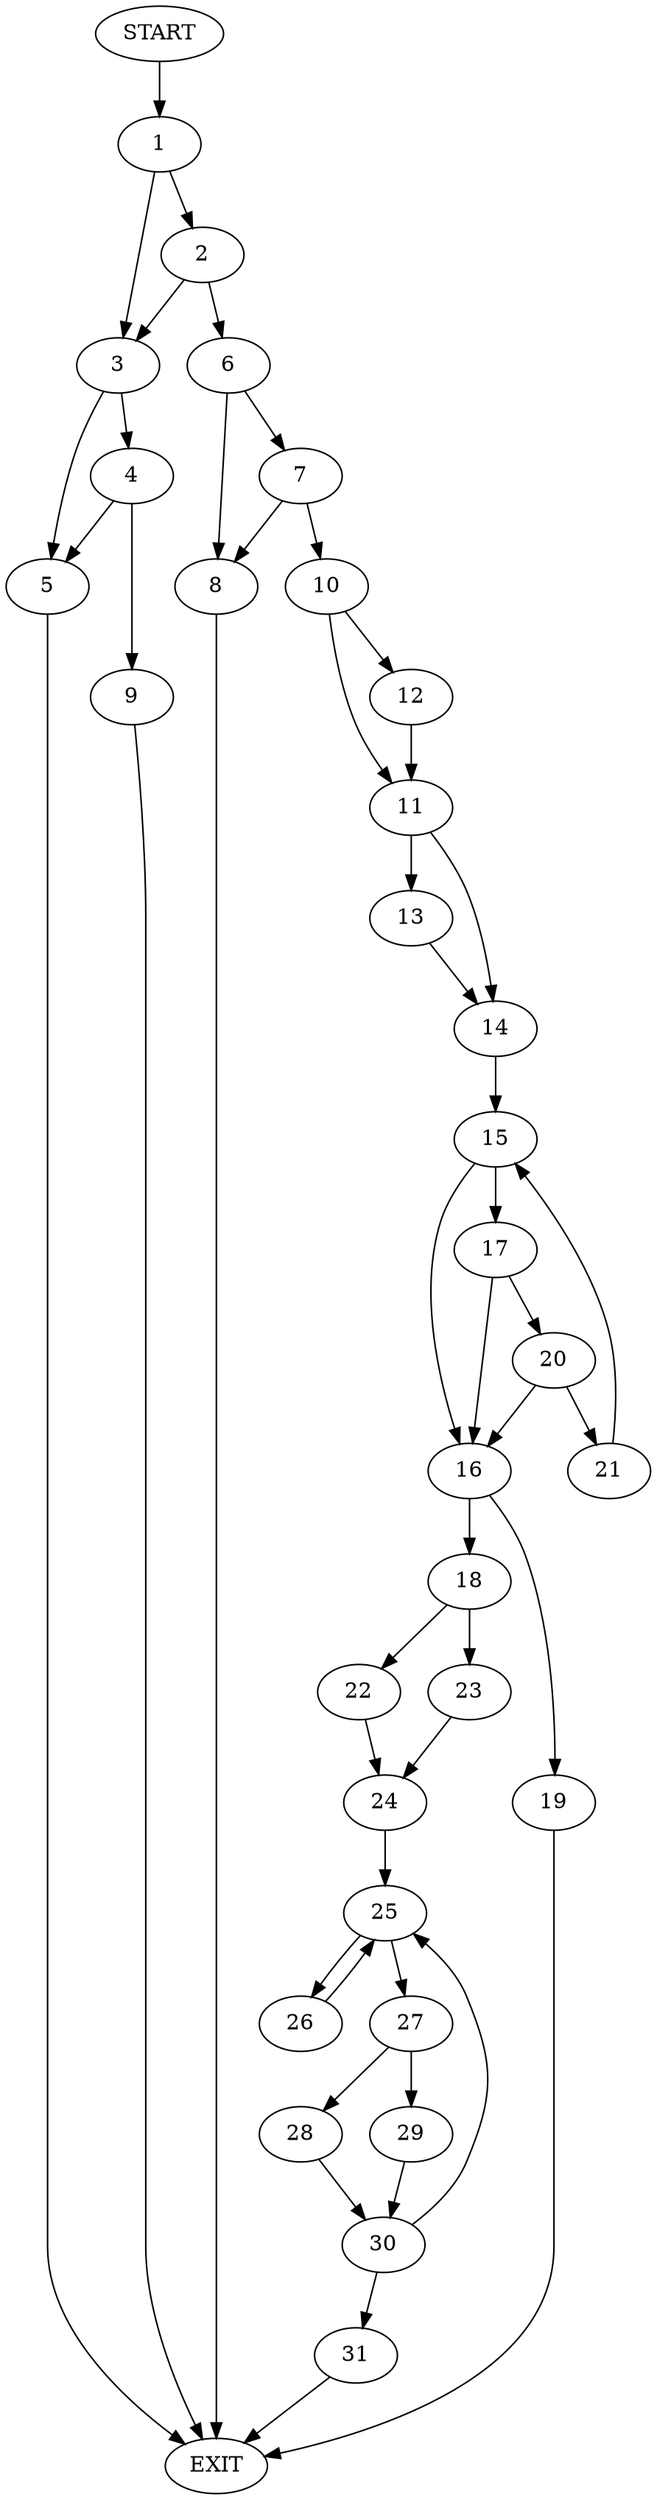 digraph {
0 [label="START"]
32 [label="EXIT"]
0 -> 1
1 -> 2
1 -> 3
3 -> 4
3 -> 5
2 -> 6
2 -> 3
6 -> 7
6 -> 8
5 -> 32
4 -> 9
4 -> 5
9 -> 32
8 -> 32
7 -> 8
7 -> 10
10 -> 11
10 -> 12
12 -> 11
11 -> 13
11 -> 14
13 -> 14
14 -> 15
15 -> 16
15 -> 17
16 -> 18
16 -> 19
17 -> 16
17 -> 20
20 -> 16
20 -> 21
21 -> 15
18 -> 22
18 -> 23
19 -> 32
22 -> 24
23 -> 24
24 -> 25
25 -> 26
25 -> 27
27 -> 28
27 -> 29
26 -> 25
28 -> 30
29 -> 30
30 -> 31
30 -> 25
31 -> 32
}
